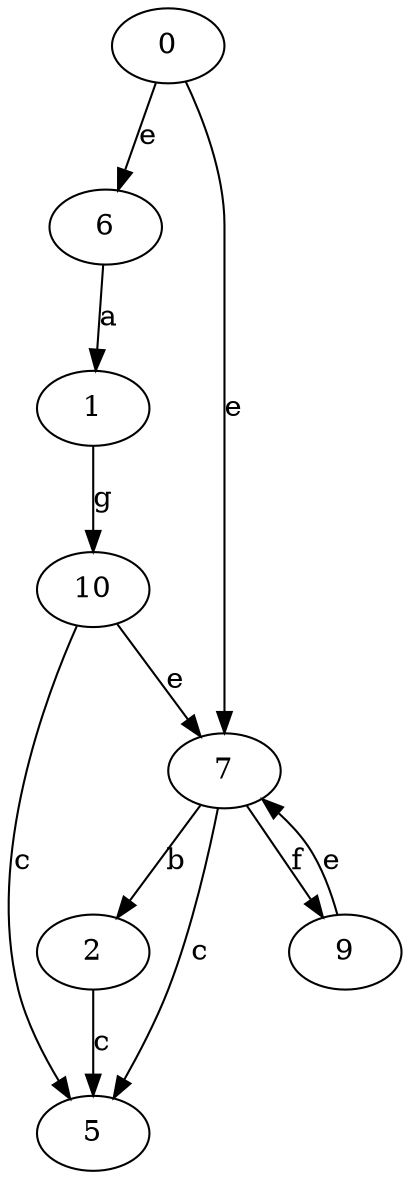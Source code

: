strict digraph  {
0;
1;
2;
5;
6;
7;
9;
10;
0 -> 6  [label=e];
0 -> 7  [label=e];
1 -> 10  [label=g];
2 -> 5  [label=c];
6 -> 1  [label=a];
7 -> 2  [label=b];
7 -> 5  [label=c];
7 -> 9  [label=f];
9 -> 7  [label=e];
10 -> 5  [label=c];
10 -> 7  [label=e];
}
